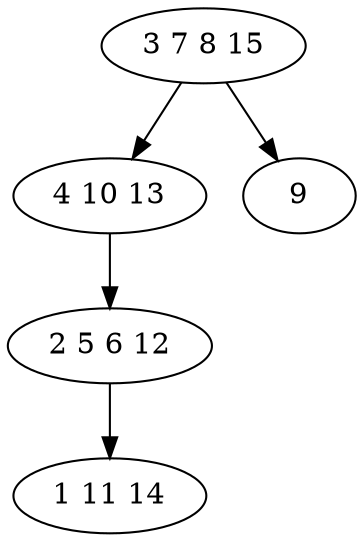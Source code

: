 digraph true_tree {
	"0" -> "1"
	"0" -> "2"
	"1" -> "3"
	"3" -> "4"
	"0" [label="3 7 8 15"];
	"1" [label="4 10 13"];
	"2" [label="9"];
	"3" [label="2 5 6 12"];
	"4" [label="1 11 14"];
}
